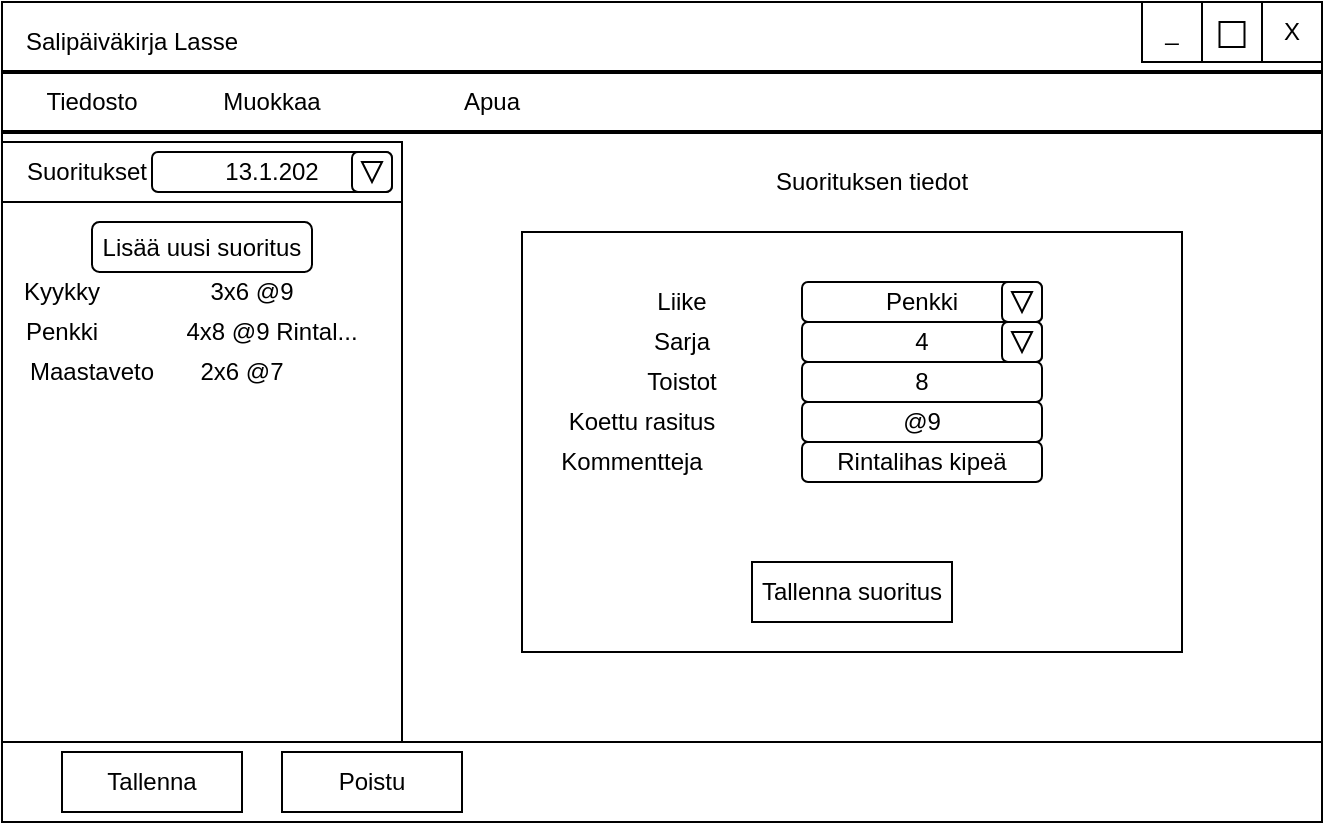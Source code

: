 <mxfile version="14.1.8" type="device"><diagram id="Pyj7mjHDO6vf3rIFBODI" name="Page-1"><mxGraphModel dx="1024" dy="592" grid="1" gridSize="10" guides="1" tooltips="1" connect="1" arrows="1" fold="1" page="1" pageScale="1" pageWidth="850" pageHeight="1100" math="0" shadow="0"><root><mxCell id="0"/><mxCell id="1" parent="0"/><mxCell id="4zN_rTpdoioOLtASMU_B-1" value="" style="rounded=0;whiteSpace=wrap;html=1;" parent="1" vertex="1"><mxGeometry x="80" y="80" width="660" height="370" as="geometry"/></mxCell><mxCell id="4zN_rTpdoioOLtASMU_B-3" value="" style="line;strokeWidth=2;html=1;" parent="1" vertex="1"><mxGeometry x="80" y="110" width="660" height="10" as="geometry"/></mxCell><mxCell id="4zN_rTpdoioOLtASMU_B-4" value="X" style="rounded=0;whiteSpace=wrap;html=1;" parent="1" vertex="1"><mxGeometry x="710" y="80" width="30" height="30" as="geometry"/></mxCell><mxCell id="4zN_rTpdoioOLtASMU_B-5" value="Salipäiväkirja Lasse" style="text;html=1;strokeColor=none;fillColor=none;align=center;verticalAlign=middle;whiteSpace=wrap;rounded=0;" parent="1" vertex="1"><mxGeometry x="90" y="90" width="110" height="20" as="geometry"/></mxCell><mxCell id="4zN_rTpdoioOLtASMU_B-7" value="" style="line;strokeWidth=2;html=1;" parent="1" vertex="1"><mxGeometry x="80" y="140" width="660" height="10" as="geometry"/></mxCell><mxCell id="4zN_rTpdoioOLtASMU_B-8" value="Apua" style="text;html=1;strokeColor=none;fillColor=none;align=center;verticalAlign=middle;whiteSpace=wrap;rounded=0;" parent="1" vertex="1"><mxGeometry x="280" y="120" width="90" height="20" as="geometry"/></mxCell><mxCell id="4zN_rTpdoioOLtASMU_B-9" value="Muokkaa" style="text;html=1;strokeColor=none;fillColor=none;align=center;verticalAlign=middle;whiteSpace=wrap;rounded=0;" parent="1" vertex="1"><mxGeometry x="170" y="120" width="90" height="20" as="geometry"/></mxCell><mxCell id="4zN_rTpdoioOLtASMU_B-10" value="Tiedosto" style="text;html=1;strokeColor=none;fillColor=none;align=center;verticalAlign=middle;whiteSpace=wrap;rounded=0;" parent="1" vertex="1"><mxGeometry x="80" y="120" width="90" height="20" as="geometry"/></mxCell><mxCell id="4zN_rTpdoioOLtASMU_B-12" value="" style="rounded=0;whiteSpace=wrap;html=1;" parent="1" vertex="1"><mxGeometry x="80" y="150" width="200" height="300" as="geometry"/></mxCell><mxCell id="4zN_rTpdoioOLtASMU_B-14" value="" style="rounded=0;whiteSpace=wrap;html=1;" parent="1" vertex="1"><mxGeometry x="80" y="150" width="200" height="30" as="geometry"/></mxCell><mxCell id="4zN_rTpdoioOLtASMU_B-15" value="Kyykky" style="text;html=1;strokeColor=none;fillColor=none;align=center;verticalAlign=middle;whiteSpace=wrap;rounded=0;" parent="1" vertex="1"><mxGeometry x="90" y="215" width="40" height="20" as="geometry"/></mxCell><mxCell id="4zN_rTpdoioOLtASMU_B-16" value="Penkki" style="text;html=1;strokeColor=none;fillColor=none;align=center;verticalAlign=middle;whiteSpace=wrap;rounded=0;" parent="1" vertex="1"><mxGeometry x="90" y="235" width="40" height="20" as="geometry"/></mxCell><mxCell id="4zN_rTpdoioOLtASMU_B-17" value="Maastaveto" style="text;html=1;strokeColor=none;fillColor=none;align=center;verticalAlign=middle;whiteSpace=wrap;rounded=0;" parent="1" vertex="1"><mxGeometry x="90" y="255" width="70" height="20" as="geometry"/></mxCell><mxCell id="4zN_rTpdoioOLtASMU_B-18" value="Lisää uusi suoritus" style="rounded=1;whiteSpace=wrap;html=1;" parent="1" vertex="1"><mxGeometry x="125" y="190" width="110" height="25" as="geometry"/></mxCell><mxCell id="4zN_rTpdoioOLtASMU_B-20" value="" style="rounded=0;whiteSpace=wrap;html=1;" parent="1" vertex="1"><mxGeometry x="80" y="450" width="660" height="40" as="geometry"/></mxCell><mxCell id="4zN_rTpdoioOLtASMU_B-22" value="Tallenna" style="rounded=0;whiteSpace=wrap;html=1;" parent="1" vertex="1"><mxGeometry x="110" y="455" width="90" height="30" as="geometry"/></mxCell><mxCell id="4zN_rTpdoioOLtASMU_B-23" value="" style="rounded=0;whiteSpace=wrap;html=1;" parent="1" vertex="1"><mxGeometry x="340" y="195" width="330" height="210" as="geometry"/></mxCell><mxCell id="4zN_rTpdoioOLtASMU_B-24" value="Suorituksen tiedot" style="text;html=1;strokeColor=none;fillColor=none;align=center;verticalAlign=middle;whiteSpace=wrap;rounded=0;" parent="1" vertex="1"><mxGeometry x="460" y="160" width="110" height="20" as="geometry"/></mxCell><mxCell id="4zN_rTpdoioOLtASMU_B-25" value="Liike" style="text;html=1;strokeColor=none;fillColor=none;align=center;verticalAlign=middle;whiteSpace=wrap;rounded=0;" parent="1" vertex="1"><mxGeometry x="400" y="220" width="40" height="20" as="geometry"/></mxCell><mxCell id="4zN_rTpdoioOLtASMU_B-26" value="Sarja" style="text;html=1;strokeColor=none;fillColor=none;align=center;verticalAlign=middle;whiteSpace=wrap;rounded=0;" parent="1" vertex="1"><mxGeometry x="400" y="240" width="40" height="20" as="geometry"/></mxCell><mxCell id="4zN_rTpdoioOLtASMU_B-27" value="Toistot" style="text;html=1;strokeColor=none;fillColor=none;align=center;verticalAlign=middle;whiteSpace=wrap;rounded=0;" parent="1" vertex="1"><mxGeometry x="400" y="260" width="40" height="20" as="geometry"/></mxCell><mxCell id="4zN_rTpdoioOLtASMU_B-28" value="Koettu rasitus" style="text;html=1;strokeColor=none;fillColor=none;align=center;verticalAlign=middle;whiteSpace=wrap;rounded=0;" parent="1" vertex="1"><mxGeometry x="360" y="280" width="80" height="20" as="geometry"/></mxCell><mxCell id="4zN_rTpdoioOLtASMU_B-29" value="Kommentteja" style="text;html=1;strokeColor=none;fillColor=none;align=center;verticalAlign=middle;whiteSpace=wrap;rounded=0;" parent="1" vertex="1"><mxGeometry x="350" y="300" width="90" height="20" as="geometry"/></mxCell><mxCell id="4zN_rTpdoioOLtASMU_B-30" value="Penkki" style="rounded=1;whiteSpace=wrap;html=1;" parent="1" vertex="1"><mxGeometry x="480" y="220" width="120" height="20" as="geometry"/></mxCell><mxCell id="4zN_rTpdoioOLtASMU_B-31" value="4" style="rounded=1;whiteSpace=wrap;html=1;" parent="1" vertex="1"><mxGeometry x="480" y="240" width="120" height="20" as="geometry"/></mxCell><mxCell id="4zN_rTpdoioOLtASMU_B-32" value="8" style="rounded=1;whiteSpace=wrap;html=1;" parent="1" vertex="1"><mxGeometry x="480" y="260" width="120" height="20" as="geometry"/></mxCell><mxCell id="4zN_rTpdoioOLtASMU_B-33" value="@9" style="rounded=1;whiteSpace=wrap;html=1;" parent="1" vertex="1"><mxGeometry x="480" y="280" width="120" height="20" as="geometry"/></mxCell><mxCell id="4zN_rTpdoioOLtASMU_B-34" value="Rintalihas kipeä" style="rounded=1;whiteSpace=wrap;html=1;" parent="1" vertex="1"><mxGeometry x="480" y="300" width="120" height="20" as="geometry"/></mxCell><mxCell id="4zN_rTpdoioOLtASMU_B-21" value="Tallenna suoritus" style="rounded=0;whiteSpace=wrap;html=1;" parent="1" vertex="1"><mxGeometry x="455" y="360" width="100" height="30" as="geometry"/></mxCell><mxCell id="4zN_rTpdoioOLtASMU_B-35" value="3x6 @9" style="text;html=1;strokeColor=none;fillColor=none;align=center;verticalAlign=middle;whiteSpace=wrap;rounded=0;" parent="1" vertex="1"><mxGeometry x="175" y="215" width="60" height="20" as="geometry"/></mxCell><mxCell id="4zN_rTpdoioOLtASMU_B-36" value="4x8 @9 Rintal..." style="text;html=1;strokeColor=none;fillColor=none;align=center;verticalAlign=middle;whiteSpace=wrap;rounded=0;" parent="1" vertex="1"><mxGeometry x="170" y="235" width="90" height="20" as="geometry"/></mxCell><mxCell id="4zN_rTpdoioOLtASMU_B-37" value="2x6 @7" style="text;html=1;strokeColor=none;fillColor=none;align=center;verticalAlign=middle;whiteSpace=wrap;rounded=0;" parent="1" vertex="1"><mxGeometry x="170" y="255" width="60" height="20" as="geometry"/></mxCell><mxCell id="4zN_rTpdoioOLtASMU_B-38" value="" style="rounded=1;whiteSpace=wrap;html=1;" parent="1" vertex="1"><mxGeometry x="580" y="220" width="20" height="20" as="geometry"/></mxCell><mxCell id="4zN_rTpdoioOLtASMU_B-40" value="" style="triangle;whiteSpace=wrap;html=1;rotation=90;" parent="1" vertex="1"><mxGeometry x="585" y="225" width="10" height="10" as="geometry"/></mxCell><mxCell id="4zN_rTpdoioOLtASMU_B-41" value="Suoritukset" style="text;html=1;strokeColor=none;fillColor=none;align=center;verticalAlign=middle;whiteSpace=wrap;rounded=0;" parent="1" vertex="1"><mxGeometry x="85" y="155" width="75" height="20" as="geometry"/></mxCell><mxCell id="4zN_rTpdoioOLtASMU_B-42" value="13.1.202" style="rounded=1;whiteSpace=wrap;html=1;" parent="1" vertex="1"><mxGeometry x="155" y="155" width="120" height="20" as="geometry"/></mxCell><mxCell id="4zN_rTpdoioOLtASMU_B-45" value="" style="rounded=1;whiteSpace=wrap;html=1;" parent="1" vertex="1"><mxGeometry x="255" y="155" width="20" height="20" as="geometry"/></mxCell><mxCell id="4zN_rTpdoioOLtASMU_B-51" value="" style="triangle;whiteSpace=wrap;html=1;rotation=90;" parent="1" vertex="1"><mxGeometry x="260" y="160" width="10" height="10" as="geometry"/></mxCell><mxCell id="4zN_rTpdoioOLtASMU_B-52" value="Poistu" style="rounded=0;whiteSpace=wrap;html=1;" parent="1" vertex="1"><mxGeometry x="220" y="455" width="90" height="30" as="geometry"/></mxCell><mxCell id="4zN_rTpdoioOLtASMU_B-53" value="" style="rounded=0;whiteSpace=wrap;html=1;" parent="1" vertex="1"><mxGeometry x="680" y="80" width="30" height="30" as="geometry"/></mxCell><mxCell id="4zN_rTpdoioOLtASMU_B-54" value="_" style="rounded=0;whiteSpace=wrap;html=1;" parent="1" vertex="1"><mxGeometry x="650" y="80" width="30" height="30" as="geometry"/></mxCell><mxCell id="4zN_rTpdoioOLtASMU_B-56" value="" style="whiteSpace=wrap;html=1;aspect=fixed;" parent="1" vertex="1"><mxGeometry x="688.75" y="90" width="12.5" height="12.5" as="geometry"/></mxCell><mxCell id="v-i0TUnzTCLLhltGrOCt-2" value="" style="rounded=1;whiteSpace=wrap;html=1;" parent="1" vertex="1"><mxGeometry x="580" y="240" width="20" height="20" as="geometry"/></mxCell><mxCell id="v-i0TUnzTCLLhltGrOCt-3" value="" style="triangle;whiteSpace=wrap;html=1;rotation=90;" parent="1" vertex="1"><mxGeometry x="585" y="245" width="10" height="10" as="geometry"/></mxCell></root></mxGraphModel></diagram></mxfile>